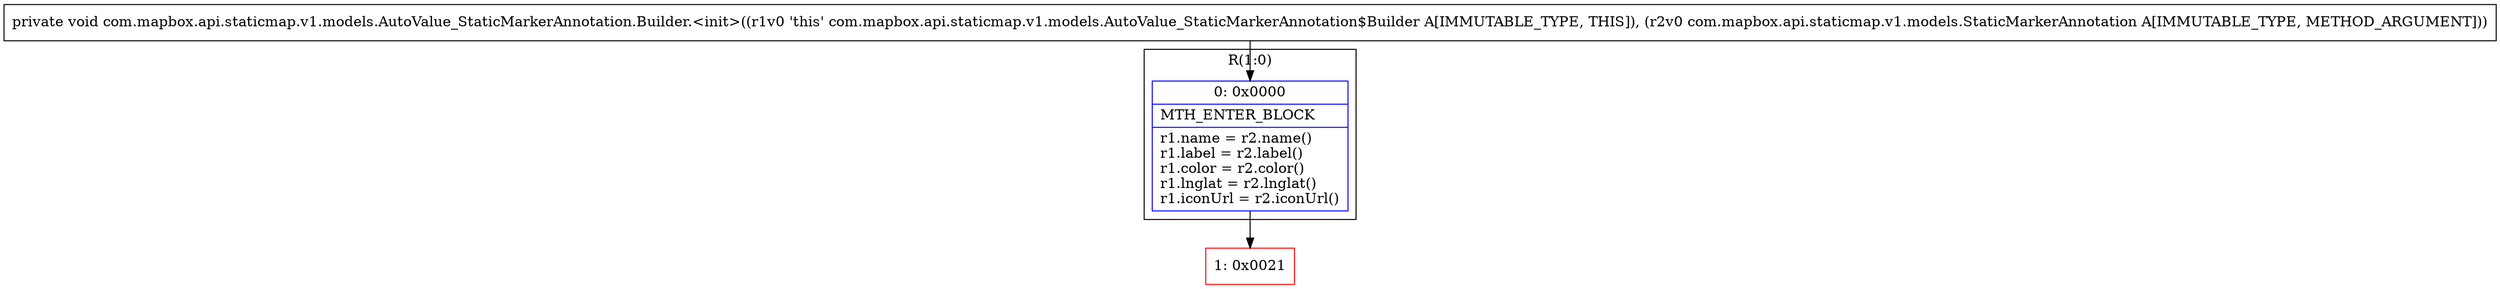 digraph "CFG forcom.mapbox.api.staticmap.v1.models.AutoValue_StaticMarkerAnnotation.Builder.\<init\>(Lcom\/mapbox\/api\/staticmap\/v1\/models\/StaticMarkerAnnotation;)V" {
subgraph cluster_Region_970146388 {
label = "R(1:0)";
node [shape=record,color=blue];
Node_0 [shape=record,label="{0\:\ 0x0000|MTH_ENTER_BLOCK\l|r1.name = r2.name()\lr1.label = r2.label()\lr1.color = r2.color()\lr1.lnglat = r2.lnglat()\lr1.iconUrl = r2.iconUrl()\l}"];
}
Node_1 [shape=record,color=red,label="{1\:\ 0x0021}"];
MethodNode[shape=record,label="{private void com.mapbox.api.staticmap.v1.models.AutoValue_StaticMarkerAnnotation.Builder.\<init\>((r1v0 'this' com.mapbox.api.staticmap.v1.models.AutoValue_StaticMarkerAnnotation$Builder A[IMMUTABLE_TYPE, THIS]), (r2v0 com.mapbox.api.staticmap.v1.models.StaticMarkerAnnotation A[IMMUTABLE_TYPE, METHOD_ARGUMENT])) }"];
MethodNode -> Node_0;
Node_0 -> Node_1;
}

